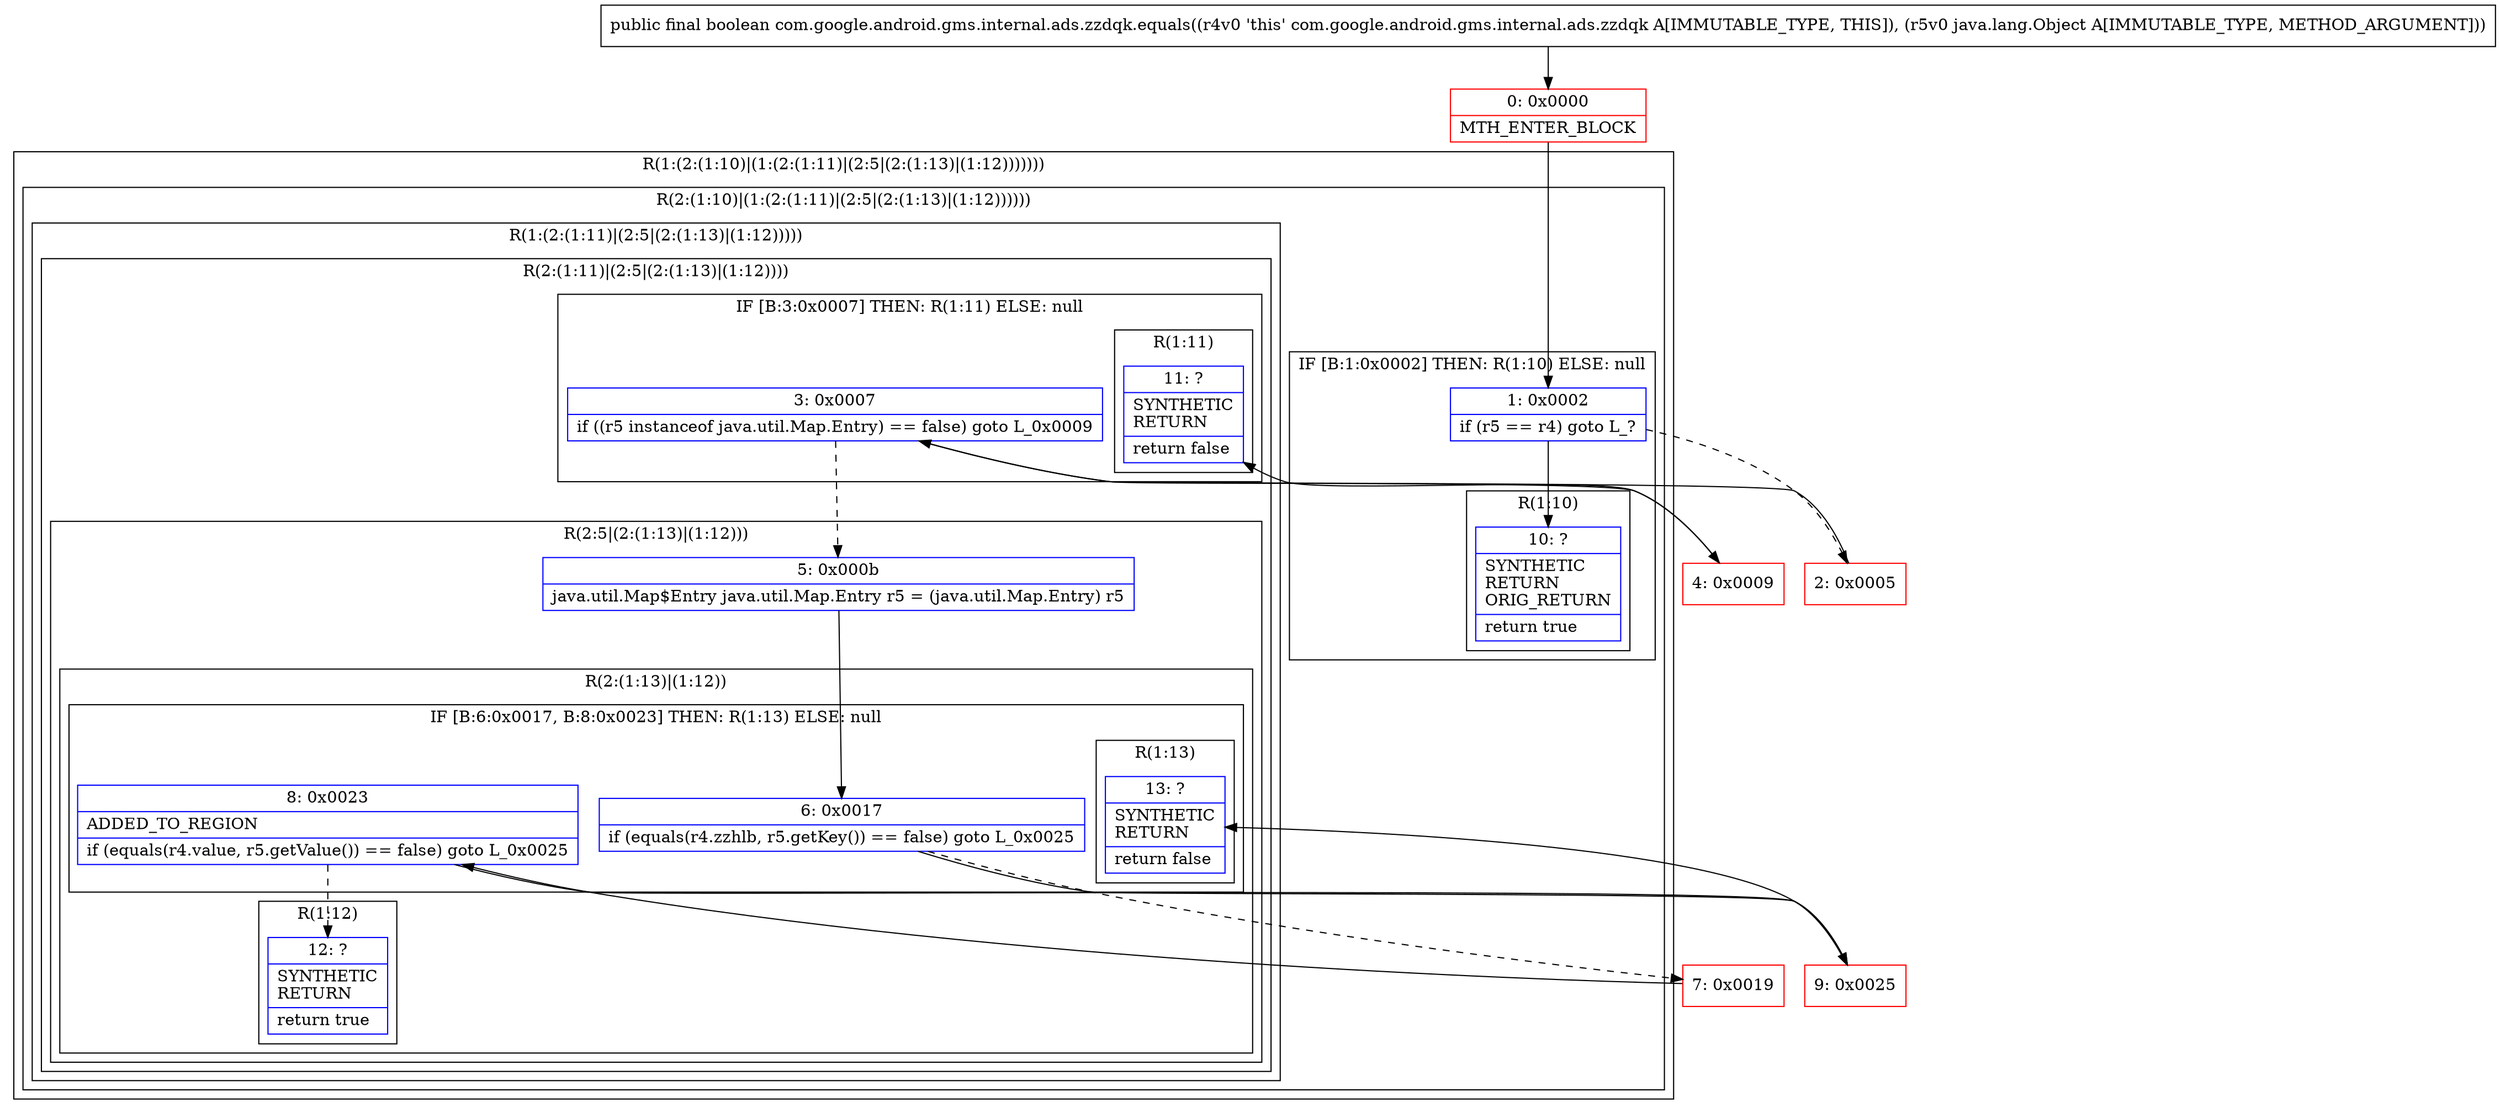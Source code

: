 digraph "CFG forcom.google.android.gms.internal.ads.zzdqk.equals(Ljava\/lang\/Object;)Z" {
subgraph cluster_Region_1325418063 {
label = "R(1:(2:(1:10)|(1:(2:(1:11)|(2:5|(2:(1:13)|(1:12)))))))";
node [shape=record,color=blue];
subgraph cluster_Region_1818944424 {
label = "R(2:(1:10)|(1:(2:(1:11)|(2:5|(2:(1:13)|(1:12))))))";
node [shape=record,color=blue];
subgraph cluster_IfRegion_1704486768 {
label = "IF [B:1:0x0002] THEN: R(1:10) ELSE: null";
node [shape=record,color=blue];
Node_1 [shape=record,label="{1\:\ 0x0002|if (r5 == r4) goto L_?\l}"];
subgraph cluster_Region_1865139098 {
label = "R(1:10)";
node [shape=record,color=blue];
Node_10 [shape=record,label="{10\:\ ?|SYNTHETIC\lRETURN\lORIG_RETURN\l|return true\l}"];
}
}
subgraph cluster_Region_584368654 {
label = "R(1:(2:(1:11)|(2:5|(2:(1:13)|(1:12)))))";
node [shape=record,color=blue];
subgraph cluster_Region_421003871 {
label = "R(2:(1:11)|(2:5|(2:(1:13)|(1:12))))";
node [shape=record,color=blue];
subgraph cluster_IfRegion_1058883051 {
label = "IF [B:3:0x0007] THEN: R(1:11) ELSE: null";
node [shape=record,color=blue];
Node_3 [shape=record,label="{3\:\ 0x0007|if ((r5 instanceof java.util.Map.Entry) == false) goto L_0x0009\l}"];
subgraph cluster_Region_236680833 {
label = "R(1:11)";
node [shape=record,color=blue];
Node_11 [shape=record,label="{11\:\ ?|SYNTHETIC\lRETURN\l|return false\l}"];
}
}
subgraph cluster_Region_1299490916 {
label = "R(2:5|(2:(1:13)|(1:12)))";
node [shape=record,color=blue];
Node_5 [shape=record,label="{5\:\ 0x000b|java.util.Map$Entry java.util.Map.Entry r5 = (java.util.Map.Entry) r5\l}"];
subgraph cluster_Region_182129150 {
label = "R(2:(1:13)|(1:12))";
node [shape=record,color=blue];
subgraph cluster_IfRegion_1975891678 {
label = "IF [B:6:0x0017, B:8:0x0023] THEN: R(1:13) ELSE: null";
node [shape=record,color=blue];
Node_6 [shape=record,label="{6\:\ 0x0017|if (equals(r4.zzhlb, r5.getKey()) == false) goto L_0x0025\l}"];
Node_8 [shape=record,label="{8\:\ 0x0023|ADDED_TO_REGION\l|if (equals(r4.value, r5.getValue()) == false) goto L_0x0025\l}"];
subgraph cluster_Region_1393094656 {
label = "R(1:13)";
node [shape=record,color=blue];
Node_13 [shape=record,label="{13\:\ ?|SYNTHETIC\lRETURN\l|return false\l}"];
}
}
subgraph cluster_Region_107992471 {
label = "R(1:12)";
node [shape=record,color=blue];
Node_12 [shape=record,label="{12\:\ ?|SYNTHETIC\lRETURN\l|return true\l}"];
}
}
}
}
}
}
}
Node_0 [shape=record,color=red,label="{0\:\ 0x0000|MTH_ENTER_BLOCK\l}"];
Node_2 [shape=record,color=red,label="{2\:\ 0x0005}"];
Node_4 [shape=record,color=red,label="{4\:\ 0x0009}"];
Node_7 [shape=record,color=red,label="{7\:\ 0x0019}"];
Node_9 [shape=record,color=red,label="{9\:\ 0x0025}"];
MethodNode[shape=record,label="{public final boolean com.google.android.gms.internal.ads.zzdqk.equals((r4v0 'this' com.google.android.gms.internal.ads.zzdqk A[IMMUTABLE_TYPE, THIS]), (r5v0 java.lang.Object A[IMMUTABLE_TYPE, METHOD_ARGUMENT])) }"];
MethodNode -> Node_0;
Node_1 -> Node_2[style=dashed];
Node_1 -> Node_10;
Node_3 -> Node_4;
Node_3 -> Node_5[style=dashed];
Node_5 -> Node_6;
Node_6 -> Node_7[style=dashed];
Node_6 -> Node_9;
Node_8 -> Node_9;
Node_8 -> Node_12[style=dashed];
Node_0 -> Node_1;
Node_2 -> Node_3;
Node_4 -> Node_11;
Node_7 -> Node_8;
Node_9 -> Node_13;
}

